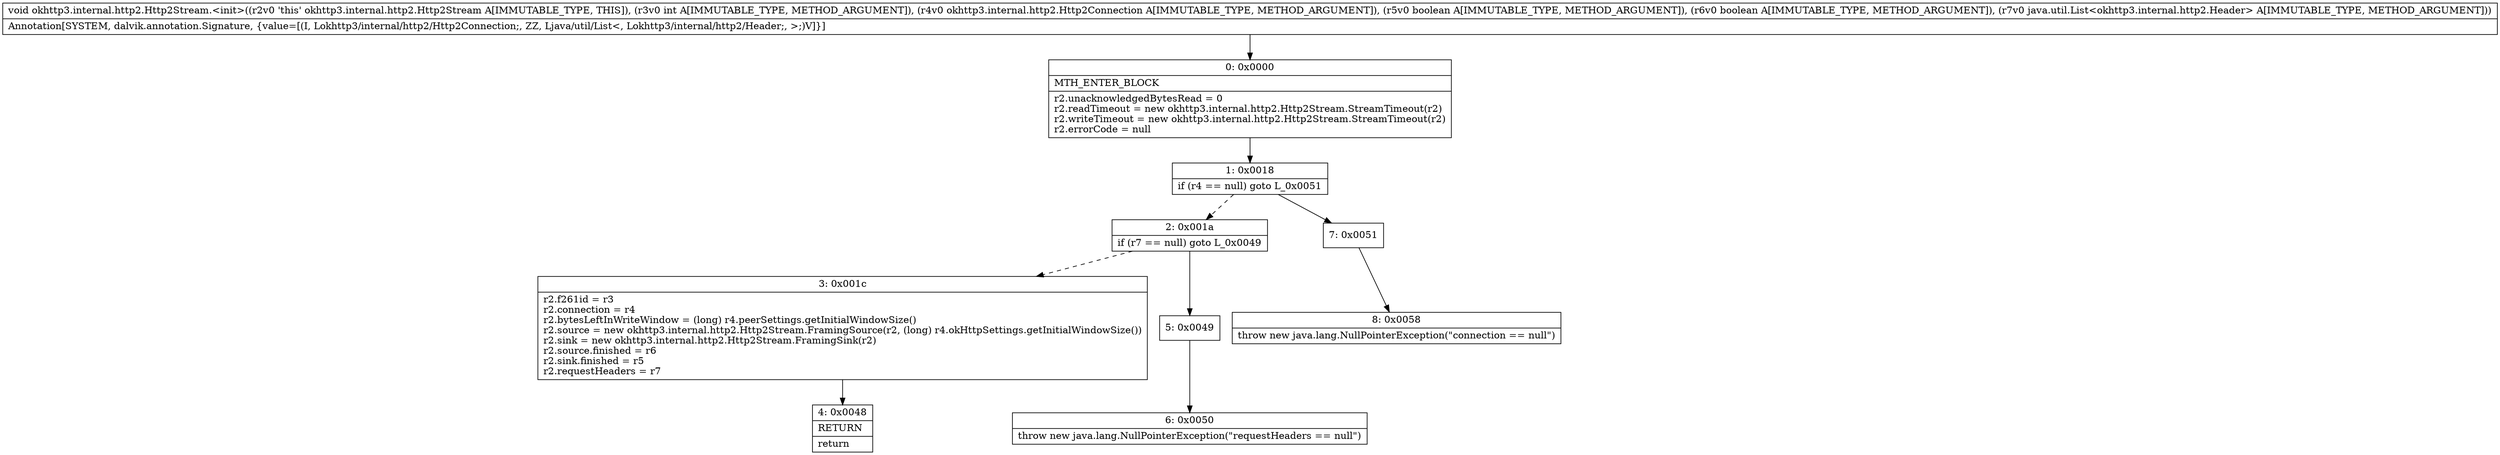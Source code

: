 digraph "CFG forokhttp3.internal.http2.Http2Stream.\<init\>(ILokhttp3\/internal\/http2\/Http2Connection;ZZLjava\/util\/List;)V" {
Node_0 [shape=record,label="{0\:\ 0x0000|MTH_ENTER_BLOCK\l|r2.unacknowledgedBytesRead = 0\lr2.readTimeout = new okhttp3.internal.http2.Http2Stream.StreamTimeout(r2)\lr2.writeTimeout = new okhttp3.internal.http2.Http2Stream.StreamTimeout(r2)\lr2.errorCode = null\l}"];
Node_1 [shape=record,label="{1\:\ 0x0018|if (r4 == null) goto L_0x0051\l}"];
Node_2 [shape=record,label="{2\:\ 0x001a|if (r7 == null) goto L_0x0049\l}"];
Node_3 [shape=record,label="{3\:\ 0x001c|r2.f261id = r3\lr2.connection = r4\lr2.bytesLeftInWriteWindow = (long) r4.peerSettings.getInitialWindowSize()\lr2.source = new okhttp3.internal.http2.Http2Stream.FramingSource(r2, (long) r4.okHttpSettings.getInitialWindowSize())\lr2.sink = new okhttp3.internal.http2.Http2Stream.FramingSink(r2)\lr2.source.finished = r6\lr2.sink.finished = r5\lr2.requestHeaders = r7\l}"];
Node_4 [shape=record,label="{4\:\ 0x0048|RETURN\l|return\l}"];
Node_5 [shape=record,label="{5\:\ 0x0049}"];
Node_6 [shape=record,label="{6\:\ 0x0050|throw new java.lang.NullPointerException(\"requestHeaders == null\")\l}"];
Node_7 [shape=record,label="{7\:\ 0x0051}"];
Node_8 [shape=record,label="{8\:\ 0x0058|throw new java.lang.NullPointerException(\"connection == null\")\l}"];
MethodNode[shape=record,label="{void okhttp3.internal.http2.Http2Stream.\<init\>((r2v0 'this' okhttp3.internal.http2.Http2Stream A[IMMUTABLE_TYPE, THIS]), (r3v0 int A[IMMUTABLE_TYPE, METHOD_ARGUMENT]), (r4v0 okhttp3.internal.http2.Http2Connection A[IMMUTABLE_TYPE, METHOD_ARGUMENT]), (r5v0 boolean A[IMMUTABLE_TYPE, METHOD_ARGUMENT]), (r6v0 boolean A[IMMUTABLE_TYPE, METHOD_ARGUMENT]), (r7v0 java.util.List\<okhttp3.internal.http2.Header\> A[IMMUTABLE_TYPE, METHOD_ARGUMENT]))  | Annotation[SYSTEM, dalvik.annotation.Signature, \{value=[(I, Lokhttp3\/internal\/http2\/Http2Connection;, ZZ, Ljava\/util\/List\<, Lokhttp3\/internal\/http2\/Header;, \>;)V]\}]\l}"];
MethodNode -> Node_0;
Node_0 -> Node_1;
Node_1 -> Node_2[style=dashed];
Node_1 -> Node_7;
Node_2 -> Node_3[style=dashed];
Node_2 -> Node_5;
Node_3 -> Node_4;
Node_5 -> Node_6;
Node_7 -> Node_8;
}

